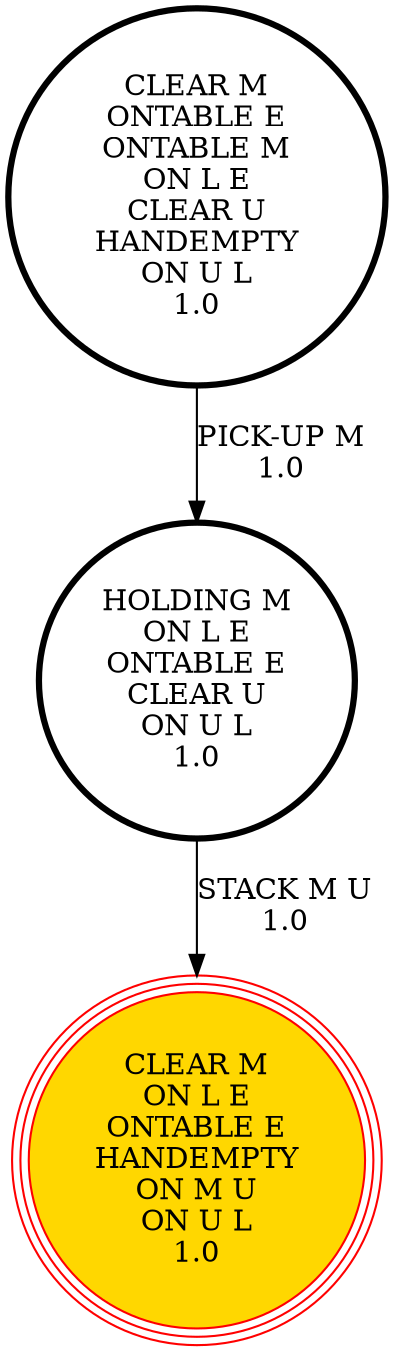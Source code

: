 digraph {
"CLEAR M\nONTABLE E\nONTABLE M\nON L E\nCLEAR U\nHANDEMPTY\nON U L\n1.0\n" -> "HOLDING M\nON L E\nONTABLE E\nCLEAR U\nON U L\n1.0\n"[label="PICK-UP M\n1.0\n"];
"HOLDING M\nON L E\nONTABLE E\nCLEAR U\nON U L\n1.0\n" -> "CLEAR M\nON L E\nONTABLE E\nHANDEMPTY\nON M U\nON U L\n1.0\n"[label="STACK M U\n1.0\n"];
"CLEAR M\nON L E\nONTABLE E\nHANDEMPTY\nON M U\nON U L\n1.0\n" [shape=circle, style=filled color=red, fillcolor=gold, peripheries=3];
"CLEAR M\nON L E\nONTABLE E\nHANDEMPTY\nON M U\nON U L\n1.0\n" [shape=circle, style=filled color=red, fillcolor=gold, peripheries=3];
"HOLDING M\nON L E\nONTABLE E\nCLEAR U\nON U L\n1.0\n" [shape=circle, penwidth=3];
"CLEAR M\nONTABLE E\nONTABLE M\nON L E\nCLEAR U\nHANDEMPTY\nON U L\n1.0\n" [shape=circle, penwidth=3];
}

